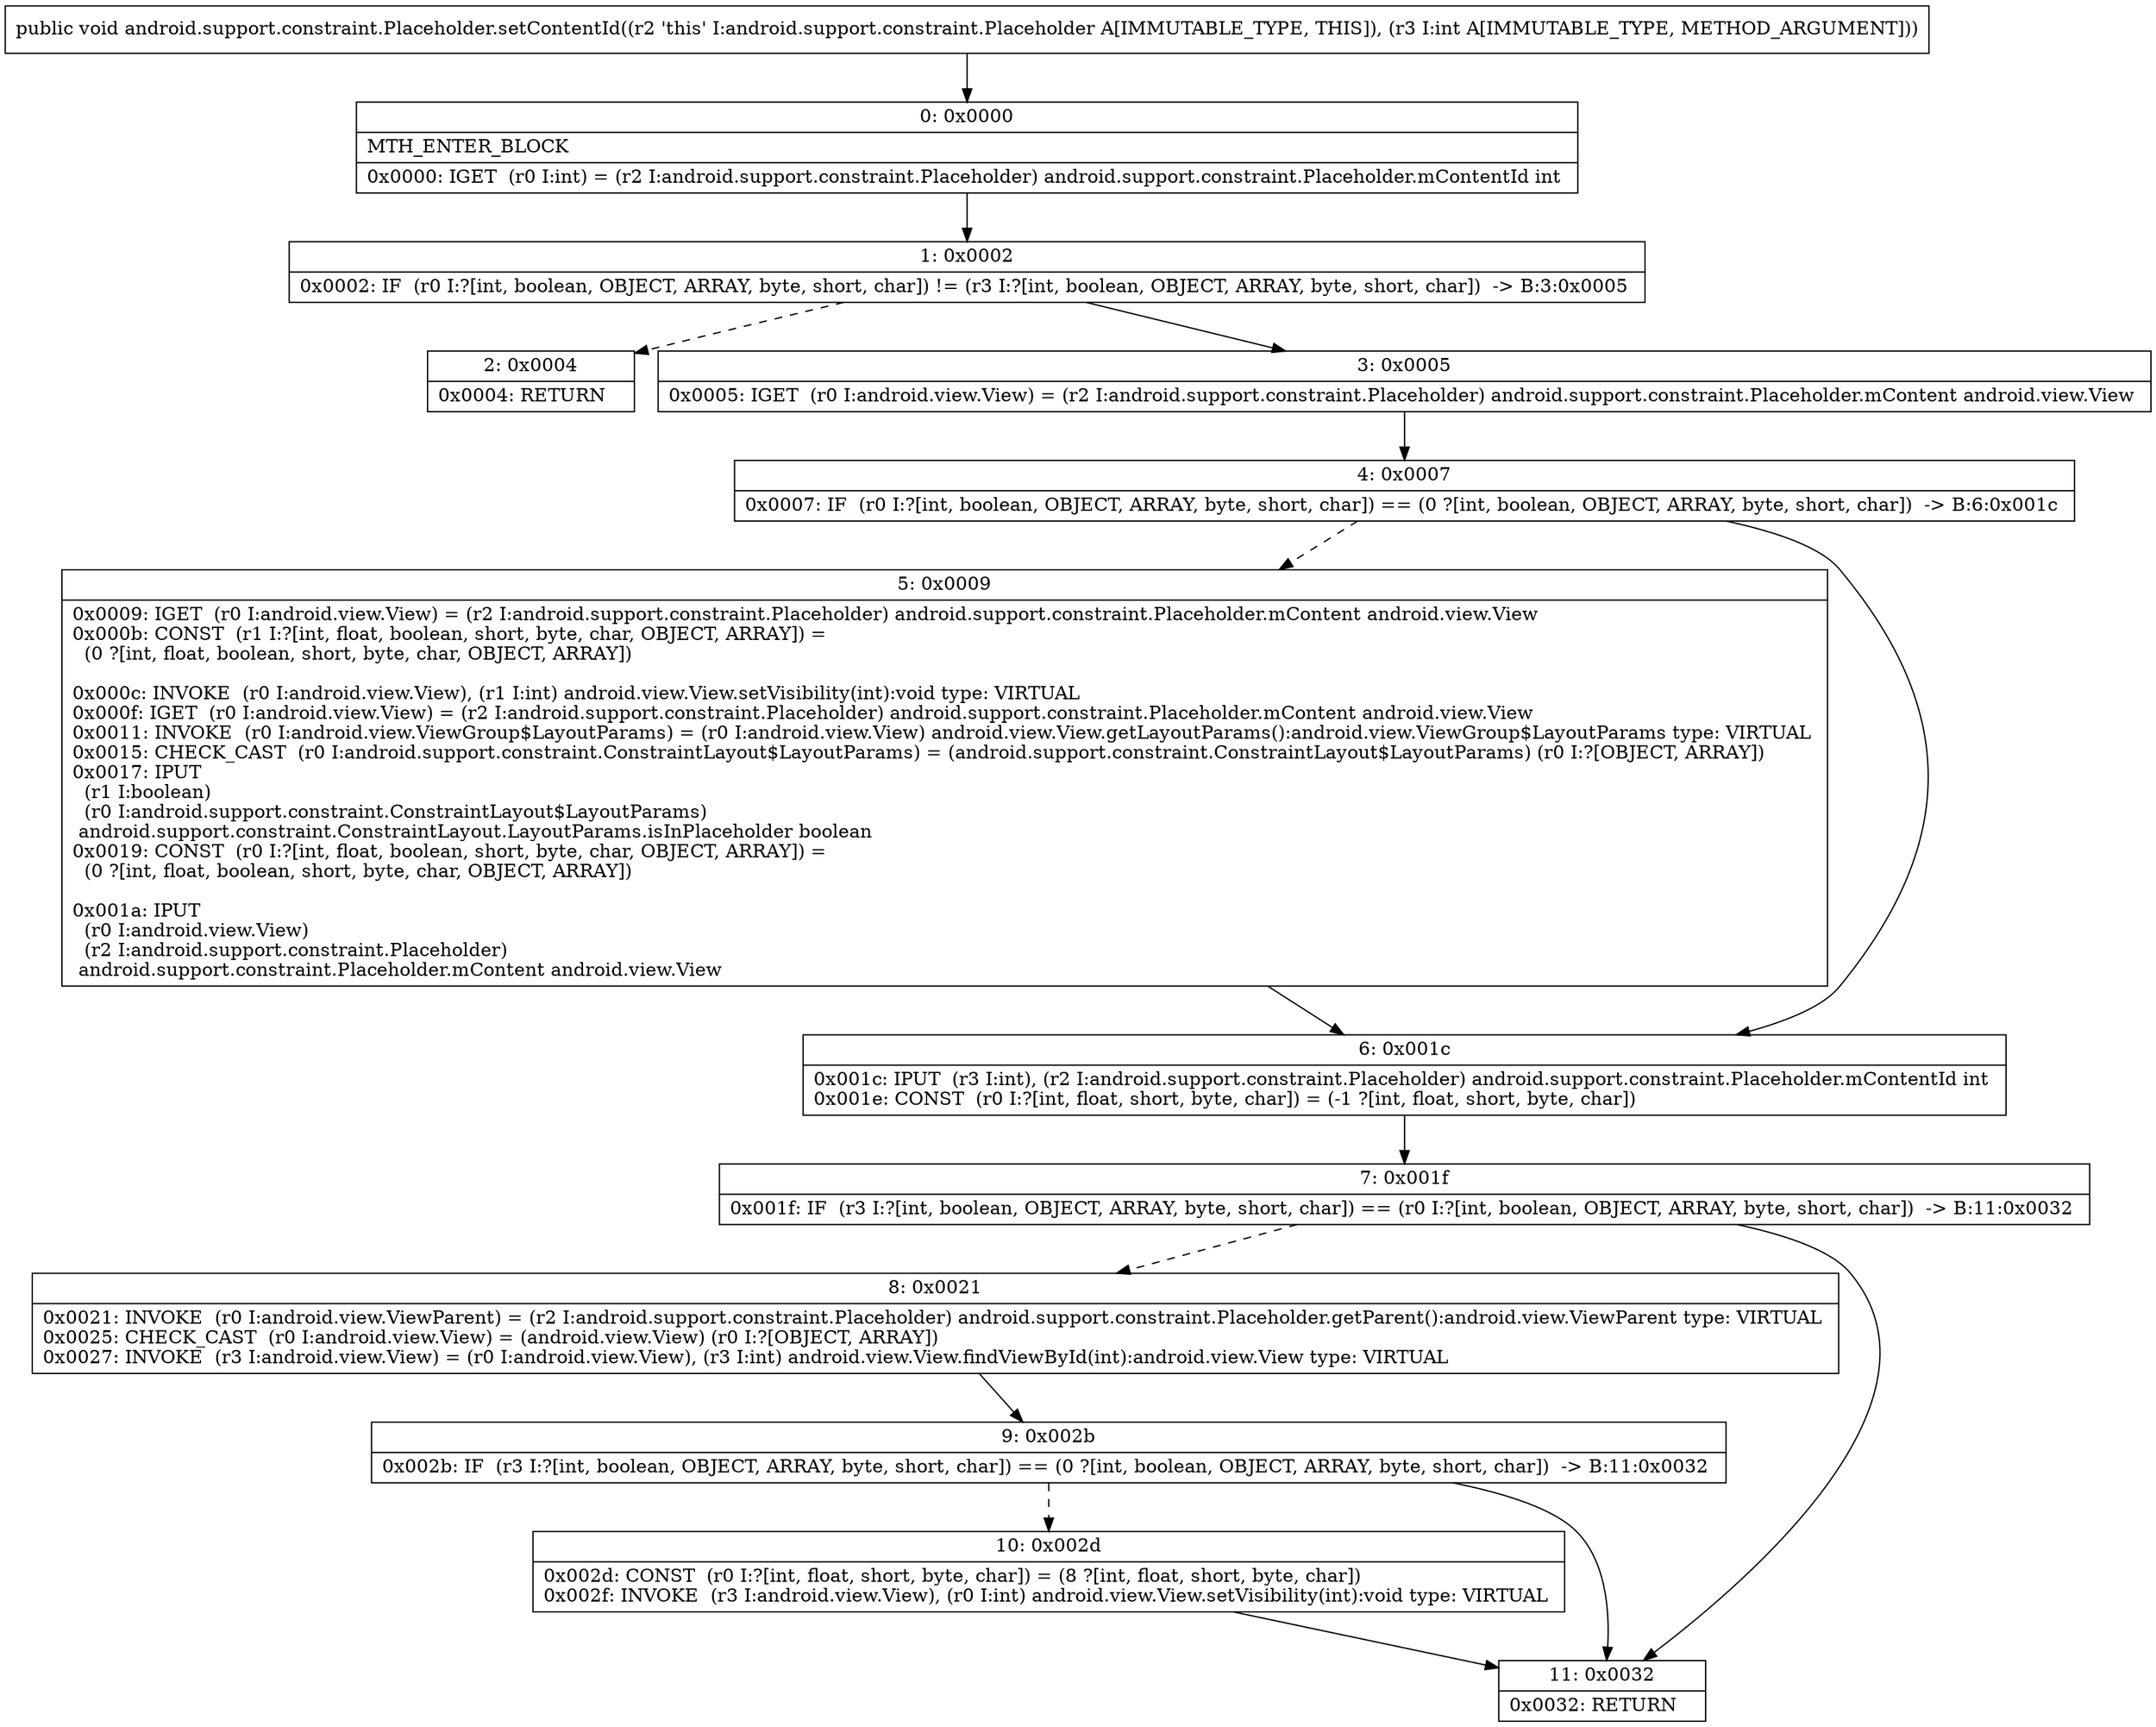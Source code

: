 digraph "CFG forandroid.support.constraint.Placeholder.setContentId(I)V" {
Node_0 [shape=record,label="{0\:\ 0x0000|MTH_ENTER_BLOCK\l|0x0000: IGET  (r0 I:int) = (r2 I:android.support.constraint.Placeholder) android.support.constraint.Placeholder.mContentId int \l}"];
Node_1 [shape=record,label="{1\:\ 0x0002|0x0002: IF  (r0 I:?[int, boolean, OBJECT, ARRAY, byte, short, char]) != (r3 I:?[int, boolean, OBJECT, ARRAY, byte, short, char])  \-\> B:3:0x0005 \l}"];
Node_2 [shape=record,label="{2\:\ 0x0004|0x0004: RETURN   \l}"];
Node_3 [shape=record,label="{3\:\ 0x0005|0x0005: IGET  (r0 I:android.view.View) = (r2 I:android.support.constraint.Placeholder) android.support.constraint.Placeholder.mContent android.view.View \l}"];
Node_4 [shape=record,label="{4\:\ 0x0007|0x0007: IF  (r0 I:?[int, boolean, OBJECT, ARRAY, byte, short, char]) == (0 ?[int, boolean, OBJECT, ARRAY, byte, short, char])  \-\> B:6:0x001c \l}"];
Node_5 [shape=record,label="{5\:\ 0x0009|0x0009: IGET  (r0 I:android.view.View) = (r2 I:android.support.constraint.Placeholder) android.support.constraint.Placeholder.mContent android.view.View \l0x000b: CONST  (r1 I:?[int, float, boolean, short, byte, char, OBJECT, ARRAY]) = \l  (0 ?[int, float, boolean, short, byte, char, OBJECT, ARRAY])\l \l0x000c: INVOKE  (r0 I:android.view.View), (r1 I:int) android.view.View.setVisibility(int):void type: VIRTUAL \l0x000f: IGET  (r0 I:android.view.View) = (r2 I:android.support.constraint.Placeholder) android.support.constraint.Placeholder.mContent android.view.View \l0x0011: INVOKE  (r0 I:android.view.ViewGroup$LayoutParams) = (r0 I:android.view.View) android.view.View.getLayoutParams():android.view.ViewGroup$LayoutParams type: VIRTUAL \l0x0015: CHECK_CAST  (r0 I:android.support.constraint.ConstraintLayout$LayoutParams) = (android.support.constraint.ConstraintLayout$LayoutParams) (r0 I:?[OBJECT, ARRAY]) \l0x0017: IPUT  \l  (r1 I:boolean)\l  (r0 I:android.support.constraint.ConstraintLayout$LayoutParams)\l android.support.constraint.ConstraintLayout.LayoutParams.isInPlaceholder boolean \l0x0019: CONST  (r0 I:?[int, float, boolean, short, byte, char, OBJECT, ARRAY]) = \l  (0 ?[int, float, boolean, short, byte, char, OBJECT, ARRAY])\l \l0x001a: IPUT  \l  (r0 I:android.view.View)\l  (r2 I:android.support.constraint.Placeholder)\l android.support.constraint.Placeholder.mContent android.view.View \l}"];
Node_6 [shape=record,label="{6\:\ 0x001c|0x001c: IPUT  (r3 I:int), (r2 I:android.support.constraint.Placeholder) android.support.constraint.Placeholder.mContentId int \l0x001e: CONST  (r0 I:?[int, float, short, byte, char]) = (\-1 ?[int, float, short, byte, char]) \l}"];
Node_7 [shape=record,label="{7\:\ 0x001f|0x001f: IF  (r3 I:?[int, boolean, OBJECT, ARRAY, byte, short, char]) == (r0 I:?[int, boolean, OBJECT, ARRAY, byte, short, char])  \-\> B:11:0x0032 \l}"];
Node_8 [shape=record,label="{8\:\ 0x0021|0x0021: INVOKE  (r0 I:android.view.ViewParent) = (r2 I:android.support.constraint.Placeholder) android.support.constraint.Placeholder.getParent():android.view.ViewParent type: VIRTUAL \l0x0025: CHECK_CAST  (r0 I:android.view.View) = (android.view.View) (r0 I:?[OBJECT, ARRAY]) \l0x0027: INVOKE  (r3 I:android.view.View) = (r0 I:android.view.View), (r3 I:int) android.view.View.findViewById(int):android.view.View type: VIRTUAL \l}"];
Node_9 [shape=record,label="{9\:\ 0x002b|0x002b: IF  (r3 I:?[int, boolean, OBJECT, ARRAY, byte, short, char]) == (0 ?[int, boolean, OBJECT, ARRAY, byte, short, char])  \-\> B:11:0x0032 \l}"];
Node_10 [shape=record,label="{10\:\ 0x002d|0x002d: CONST  (r0 I:?[int, float, short, byte, char]) = (8 ?[int, float, short, byte, char]) \l0x002f: INVOKE  (r3 I:android.view.View), (r0 I:int) android.view.View.setVisibility(int):void type: VIRTUAL \l}"];
Node_11 [shape=record,label="{11\:\ 0x0032|0x0032: RETURN   \l}"];
MethodNode[shape=record,label="{public void android.support.constraint.Placeholder.setContentId((r2 'this' I:android.support.constraint.Placeholder A[IMMUTABLE_TYPE, THIS]), (r3 I:int A[IMMUTABLE_TYPE, METHOD_ARGUMENT])) }"];
MethodNode -> Node_0;
Node_0 -> Node_1;
Node_1 -> Node_2[style=dashed];
Node_1 -> Node_3;
Node_3 -> Node_4;
Node_4 -> Node_5[style=dashed];
Node_4 -> Node_6;
Node_5 -> Node_6;
Node_6 -> Node_7;
Node_7 -> Node_8[style=dashed];
Node_7 -> Node_11;
Node_8 -> Node_9;
Node_9 -> Node_10[style=dashed];
Node_9 -> Node_11;
Node_10 -> Node_11;
}

